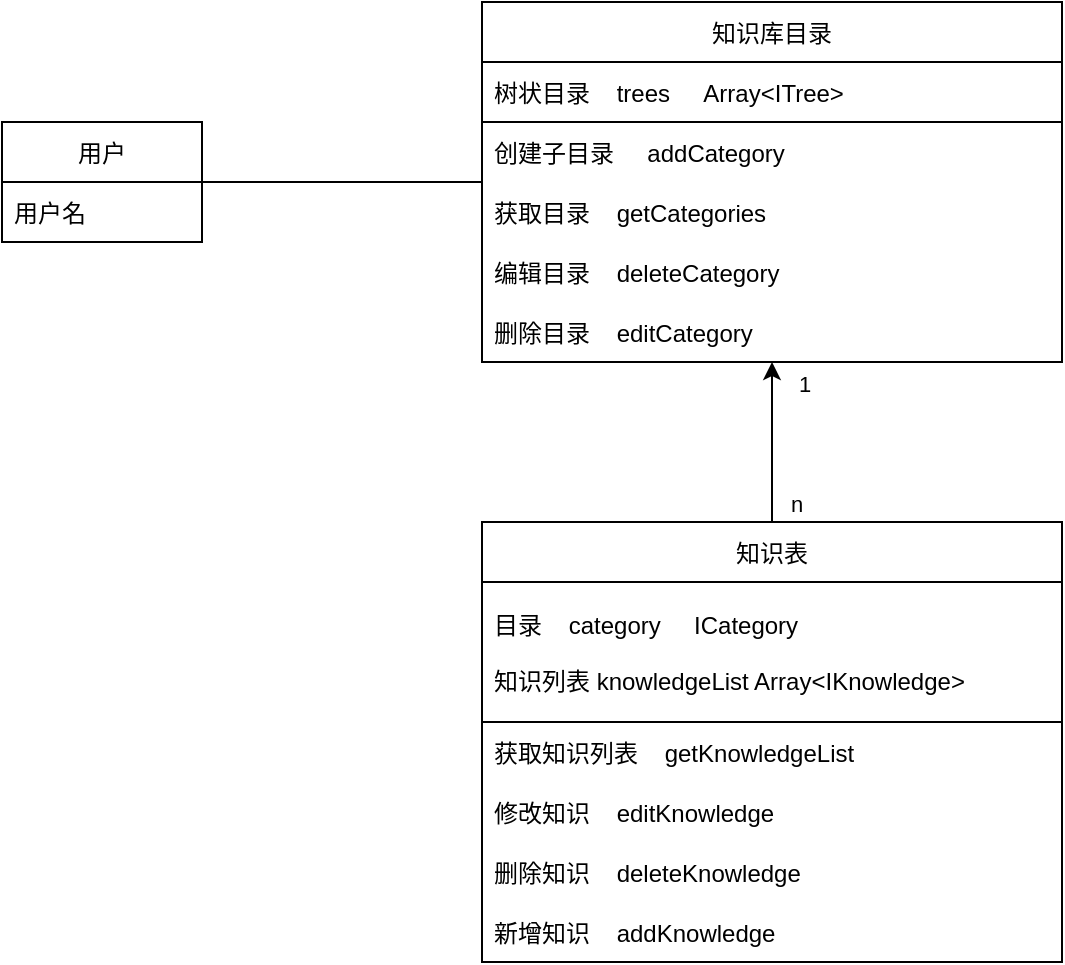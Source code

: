 <mxfile>
    <diagram id="Nd-GanrPTdu5Lcjajmwa" name="第 1 页">
        <mxGraphModel dx="274" dy="995" grid="1" gridSize="10" guides="1" tooltips="1" connect="1" arrows="1" fold="1" page="0" pageScale="1" pageWidth="827" pageHeight="1169" math="0" shadow="0">
            <root>
                <mxCell id="0"/>
                <mxCell id="1" parent="0"/>
                <mxCell id="66" value="用户" style="swimlane;fontStyle=0;childLayout=stackLayout;horizontal=1;startSize=30;horizontalStack=0;resizeParent=1;resizeParentMax=0;resizeLast=0;collapsible=1;marginBottom=0;" parent="1" vertex="1">
                    <mxGeometry x="70" y="80" width="100" height="60" as="geometry">
                        <mxRectangle x="150" y="120" width="110" height="30" as="alternateBounds"/>
                    </mxGeometry>
                </mxCell>
                <mxCell id="68" value="用户名" style="text;strokeColor=none;fillColor=none;align=left;verticalAlign=middle;spacingLeft=4;spacingRight=4;overflow=hidden;points=[[0,0.5],[1,0.5]];portConstraint=eastwest;rotatable=0;" parent="66" vertex="1">
                    <mxGeometry y="30" width="100" height="30" as="geometry"/>
                </mxCell>
                <mxCell id="88" value="" style="endArrow=none;html=1;" parent="1" source="66" target="89" edge="1">
                    <mxGeometry width="50" height="50" relative="1" as="geometry">
                        <mxPoint x="250" y="210" as="sourcePoint"/>
                        <mxPoint x="280" y="60" as="targetPoint"/>
                    </mxGeometry>
                </mxCell>
                <mxCell id="89" value="知识库目录" style="swimlane;fontStyle=0;childLayout=stackLayout;horizontal=1;startSize=30;horizontalStack=0;resizeParent=1;resizeParentMax=0;resizeLast=0;collapsible=1;marginBottom=0;" parent="1" vertex="1">
                    <mxGeometry x="310" y="20" width="290" height="180" as="geometry">
                        <mxRectangle x="310" y="20" width="90" height="30" as="alternateBounds"/>
                    </mxGeometry>
                </mxCell>
                <mxCell id="90" value="树状目录    trees     Array&lt;ITree&gt;" style="text;strokeColor=default;fillColor=none;align=left;verticalAlign=middle;spacingLeft=4;spacingRight=4;overflow=hidden;points=[[0,0.5],[1,0.5]];portConstraint=eastwest;rotatable=0;" parent="89" vertex="1">
                    <mxGeometry y="30" width="290" height="30" as="geometry"/>
                </mxCell>
                <mxCell id="94" value="创建子目录     addCategory " style="text;strokeColor=none;fillColor=none;align=left;verticalAlign=middle;spacingLeft=4;spacingRight=4;overflow=hidden;points=[[0,0.5],[1,0.5]];portConstraint=eastwest;rotatable=0;" parent="89" vertex="1">
                    <mxGeometry y="60" width="290" height="30" as="geometry"/>
                </mxCell>
                <mxCell id="95" value="获取目录    getCategories" style="text;strokeColor=none;fillColor=none;align=left;verticalAlign=middle;spacingLeft=4;spacingRight=4;overflow=hidden;points=[[0,0.5],[1,0.5]];portConstraint=eastwest;rotatable=0;" parent="89" vertex="1">
                    <mxGeometry y="90" width="290" height="30" as="geometry"/>
                </mxCell>
                <mxCell id="96" value="编辑目录    deleteCategory" style="text;strokeColor=none;fillColor=none;align=left;verticalAlign=middle;spacingLeft=4;spacingRight=4;overflow=hidden;points=[[0,0.5],[1,0.5]];portConstraint=eastwest;rotatable=0;" parent="89" vertex="1">
                    <mxGeometry y="120" width="290" height="30" as="geometry"/>
                </mxCell>
                <mxCell id="97" value="删除目录    editCategory" style="text;strokeColor=none;fillColor=none;align=left;verticalAlign=middle;spacingLeft=4;spacingRight=4;overflow=hidden;points=[[0,0.5],[1,0.5]];portConstraint=eastwest;rotatable=0;" parent="89" vertex="1">
                    <mxGeometry y="150" width="290" height="30" as="geometry"/>
                </mxCell>
                <mxCell id="98" value="知识表" style="swimlane;fontStyle=0;childLayout=stackLayout;horizontal=1;startSize=30;horizontalStack=0;resizeParent=1;resizeParentMax=0;resizeLast=0;collapsible=1;marginBottom=0;strokeColor=default;" parent="1" vertex="1">
                    <mxGeometry x="310" y="280" width="290" height="220" as="geometry"/>
                </mxCell>
                <mxCell id="99" value="目录    category     ICategory&#10;&#10;知识列表 knowledgeList Array&lt;IKnowledge&gt;" style="text;strokeColor=default;fillColor=none;align=left;verticalAlign=middle;spacingLeft=4;spacingRight=4;overflow=hidden;points=[[0,0.5],[1,0.5]];portConstraint=eastwest;rotatable=0;" parent="98" vertex="1">
                    <mxGeometry y="30" width="290" height="70" as="geometry"/>
                </mxCell>
                <mxCell id="101" value="获取知识列表    getKnowledgeList" style="text;strokeColor=none;fillColor=none;align=left;verticalAlign=middle;spacingLeft=4;spacingRight=4;overflow=hidden;points=[[0,0.5],[1,0.5]];portConstraint=eastwest;rotatable=0;" parent="98" vertex="1">
                    <mxGeometry y="100" width="290" height="30" as="geometry"/>
                </mxCell>
                <mxCell id="100" value="修改知识    editKnowledge" style="text;strokeColor=none;fillColor=none;align=left;verticalAlign=middle;spacingLeft=4;spacingRight=4;overflow=hidden;points=[[0,0.5],[1,0.5]];portConstraint=eastwest;rotatable=0;" parent="98" vertex="1">
                    <mxGeometry y="130" width="290" height="30" as="geometry"/>
                </mxCell>
                <mxCell id="106" value="删除知识    deleteKnowledge" style="text;strokeColor=none;fillColor=none;align=left;verticalAlign=middle;spacingLeft=4;spacingRight=4;overflow=hidden;points=[[0,0.5],[1,0.5]];portConstraint=eastwest;rotatable=0;" parent="98" vertex="1">
                    <mxGeometry y="160" width="290" height="30" as="geometry"/>
                </mxCell>
                <mxCell id="105" value="新增知识    addKnowledge" style="text;strokeColor=none;fillColor=none;align=left;verticalAlign=middle;spacingLeft=4;spacingRight=4;overflow=hidden;points=[[0,0.5],[1,0.5]];portConstraint=eastwest;rotatable=0;" parent="98" vertex="1">
                    <mxGeometry y="190" width="290" height="30" as="geometry"/>
                </mxCell>
                <mxCell id="107" value="" style="endArrow=classic;html=1;rounded=1;" parent="1" source="98" target="89" edge="1">
                    <mxGeometry width="50" height="50" relative="1" as="geometry">
                        <mxPoint x="250" y="320" as="sourcePoint"/>
                        <mxPoint x="300" y="270" as="targetPoint"/>
                    </mxGeometry>
                </mxCell>
                <mxCell id="108" value="1" style="edgeLabel;html=1;align=center;verticalAlign=middle;resizable=0;points=[];" parent="107" vertex="1" connectable="0">
                    <mxGeometry x="0.735" relative="1" as="geometry">
                        <mxPoint x="16" as="offset"/>
                    </mxGeometry>
                </mxCell>
                <mxCell id="109" value="n" style="edgeLabel;html=1;align=center;verticalAlign=middle;resizable=0;points=[];" parent="107" vertex="1" connectable="0">
                    <mxGeometry x="-0.777" y="2" relative="1" as="geometry">
                        <mxPoint x="14" as="offset"/>
                    </mxGeometry>
                </mxCell>
            </root>
        </mxGraphModel>
    </diagram>
</mxfile>